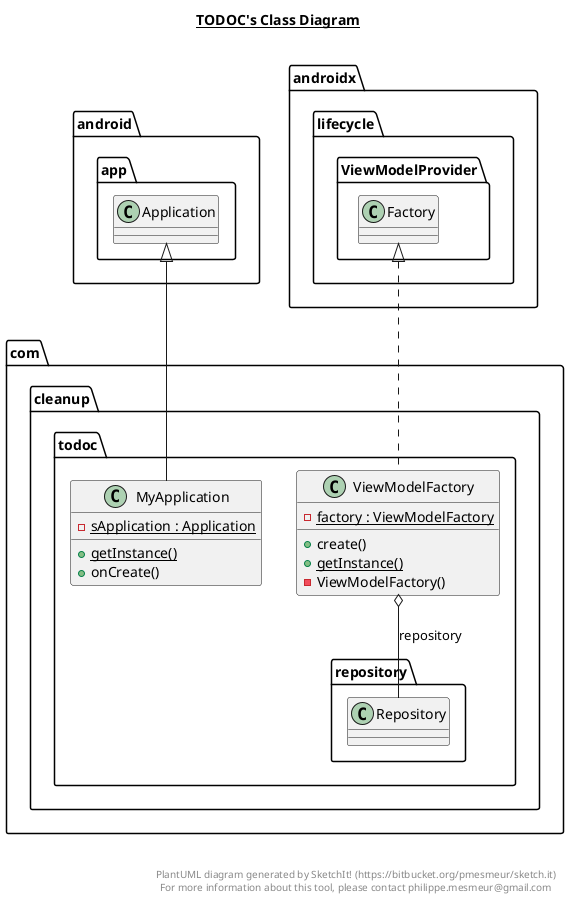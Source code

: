 @startuml

title __TODOC's Class Diagram__\n

  namespace com.cleanup.todoc {
    class com.cleanup.todoc.MyApplication {
        {static} - sApplication : Application
        {static} + getInstance()
        + onCreate()
    }
  }
  

  namespace com.cleanup.todoc {
    class com.cleanup.todoc.ViewModelFactory {
        {static} - factory : ViewModelFactory
        + create()
        {static} + getInstance()
        - ViewModelFactory()
    }
  }
  

  com.cleanup.todoc.MyApplication -up-|> android.app.Application
  com.cleanup.todoc.ViewModelFactory .up.|> androidx.lifecycle.ViewModelProvider.Factory
  com.cleanup.todoc.ViewModelFactory o-- com.cleanup.todoc.repository.Repository : repository


right footer


PlantUML diagram generated by SketchIt! (https://bitbucket.org/pmesmeur/sketch.it)
For more information about this tool, please contact philippe.mesmeur@gmail.com
endfooter

@enduml

